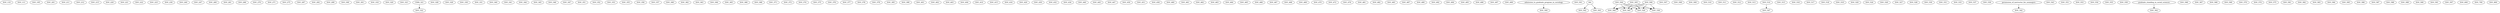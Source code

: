 digraph G {
    SOC_110;
    SOC_111;
    SOC_195;
    SOC_201;
    SOC_211;
    SOC_212;
    SOC_215;
    SOC_220;
    SOC_221;
    SOC_222;
    SOC_223;
    SOC_230;
    SOC_240;
    SOC_247;
    SOC_260;
    SOC_261;
    SOC_266;
    SOC_270;
    SOC_271;
    SOC_275;
    SOC_287;
    SOC_292;
    SOC_299;
    SOC_300;
    SOC_301;
    SOC_316;
    SOC_320;
    SOC_321;
    edge [color=black];
    CSSS_321 -> SOC_322;
    SOC_328;
    SOC_329;
    SOC_330;
    SOC_331;
    SOC_340;
    SOC_341;
    SOC_344;
    SOC_345;
    SOC_346;
    SOC_347;
    SOC_351;
    SOC_352;
    SOC_353;
    SOC_355;
    SOC_356;
    SOC_357;
    SOC_360;
    SOC_362;
    SOC_363;
    SOC_364;
    SOC_365;
    SOC_366;
    SOC_368;
    SOC_371;
    SOC_372;
    SOC_374;
    SOC_375;
    SOC_376;
    SOC_377;
    SOC_378;
    SOC_379;
    SOC_395;
    SOC_399;
    SOC_401;
    SOC_402;
    SOC_403;
    SOC_404;
    SOC_410;
    SOC_415;
    SOC_416;
    SOC_420;
    SOC_430;
    SOC_432;
    SOC_434;
    SOC_440;
    SOC_445;
    SOC_447;
    SOC_450;
    SOC_451;
    SOC_456;
    SOC_460;
    SOC_461;
    SOC_462;
    SOC_463;
    SOC_464;
    SOC_465;
    SOC_466;
    SOC_467;
    SOC_468;
    SOC_469;
    SOC_470;
    SOC_472;
    SOC_476;
    SOC_481;
    SOC_482;
    SOC_483;
    SOC_487;
    SOC_490;
    SOC_492;
    SOC_494;
    SOC_495;
    SOC_496;
    SOC_497;
    SOC_499;
    edge [color=black];
    admission_to_graduate_program_in_sociology -> SOC_500;
    SOC_501;
    edge [color=black];
    MA -> SOC_502;
    edge [color=black];
    MA -> SOC_503;
    SOC_504;
    SOC_505;
    SOC_506;
    SOC_507;
    SOC_508;
    SOC_509;
    SOC_510;
    SOC_511;
    SOC_512;
    SOC_513;
    SOC_514;
    SOC_515;
    SOC_516;
    SOC_517;
    SOC_518;
    SOC_519;
    SOC_520;
    SOC_524;
    SOC_526;
    SOC_527;
    SOC_528;
    edge [color=black];
    SOC_504 -> SOC_529;
    SOC_505 -> SOC_529;
    SOC_506 -> SOC_529;
    SOC_530;
    SOC_531;
    SOC_533;
    edge [color=black];
    SOC_504 -> SOC_536;
    SOC_505 -> SOC_536;
    SOC_506 -> SOC_536;
    SOC_537;
    SOC_539;
    edge [color=black];
    permission_of_instructor_for_nonmajors -> SOC_542;
    SOC_543;
    edge [color=black];
    SOC_514 -> SOC_547;
    SOC_551;
    SOC_553;
    SOC_554;
    SOC_555;
    SOC_559;
    edge [color=black];
    SOC_504 -> SOC_560;
    SOC_505 -> SOC_560;
    SOC_506 -> SOC_560;
    edge [color=black];
    graduate_standing_in_social_sciences -> SOC_562;
    edge [color=black];
    SOC_504 -> SOC_565;
    SOC_505 -> SOC_565;
    SOC_506 -> SOC_565;
    SOC_566;
    SOC_567;
    SOC_568;
    SOC_569;
    SOC_570;
    SOC_574;
    SOC_575;
    SOC_581;
    SOC_582;
    SOC_583;
    SOC_584;
    SOC_585;
    SOC_586;
    SOC_587;
    SOC_588;
    SOC_589;
    SOC_590;
    SOC_591;
    SOC_597;
    SOC_600;
    SOC_700;
    SOC_800;
}
